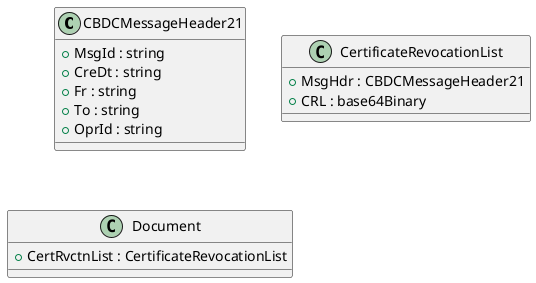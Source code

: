 @startuml

class CBDCMessageHeader21 {
    +MsgId : string
    +CreDt : string
    +Fr : string
    +To : string
    +OprId : string
}
class CertificateRevocationList {
    +MsgHdr : CBDCMessageHeader21
    +CRL : base64Binary
}
class Document {
    +CertRvctnList : CertificateRevocationList
}

@enduml
